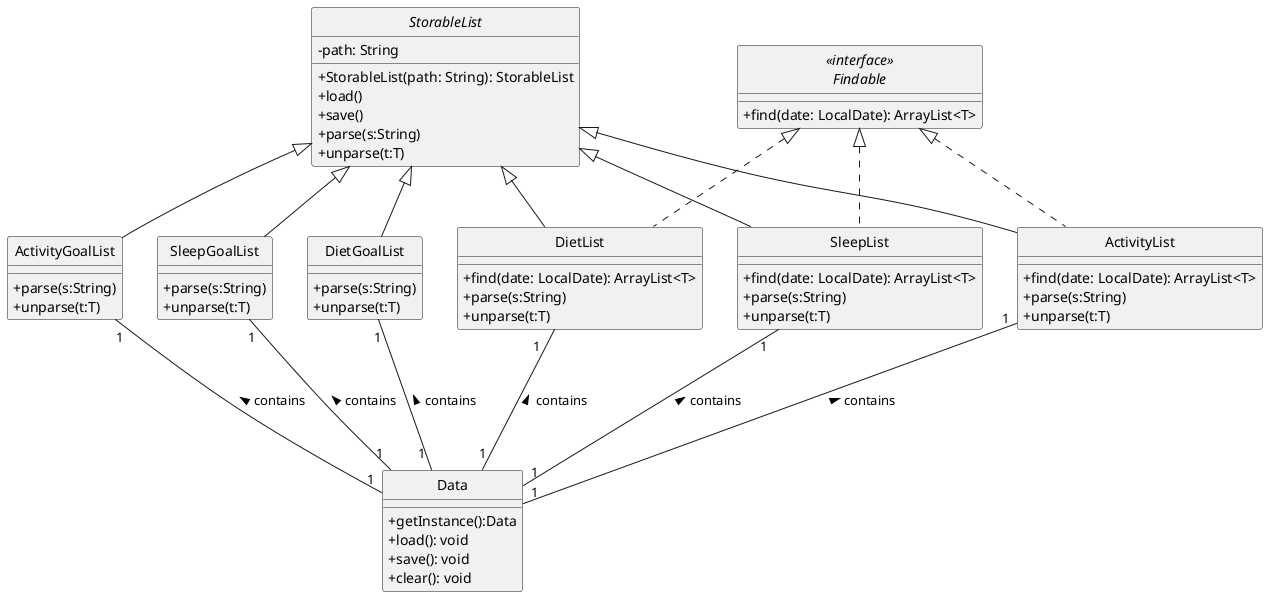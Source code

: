 @startuml
'https://plantuml.com/class-diagram
skinparam classAttributeIconSize 0
hide circle

abstract class "StorableList"{
    - path: String
    + StorableList(path: String): StorableList
    + load()
    + save()
    +  parse(s:String)
    +  unparse(t:T)

}

interface "<<interface>>\nFindable" {
    + find(date: LocalDate): ArrayList<T>
}
class Data{
    + getInstance():Data
    + load(): void
    + save(): void
    + clear(): void
}
class ActivityList{
    + find(date: LocalDate): ArrayList<T>
    + parse(s:String)
    + unparse(t:T)
}
class DietList{
+ find(date: LocalDate): ArrayList<T>
    + parse(s:String)
    + unparse(t:T)
}
class SleepList{
+ find(date: LocalDate): ArrayList<T>
    + parse(s:String)
    + unparse(t:T)
}

class ActivityGoalList{
    + parse(s:String)
    + unparse(t:T)
}
class DietGoalList{
    + parse(s:String)
    + unparse(t:T)
}
class SleepGoalList{
    + parse(s:String)
    + unparse(t:T)
}


"<<interface>>\nFindable" <|.. ActivityList
"<<interface>>\nFindable" <|.. DietList
"<<interface>>\nFindable" <|.. SleepList

"StorableList" <|-- ActivityList
"StorableList" <|-- DietList
"StorableList" <|-- SleepList
"StorableList" <|-- ActivityGoalList
"StorableList" <|-- DietGoalList
"StorableList" <|-- SleepGoalList

Data "1" --u- "1" ActivityList : contains >
Data "1" --u- "1   " DietList : contains >
Data "1" --u- "1" SleepList : contains >
Data "1" --u- "1" ActivityGoalList : contains >
Data "1 " --u- "1" DietGoalList : contains >
Data "1" --u- "1" SleepGoalList : contains >





@enduml